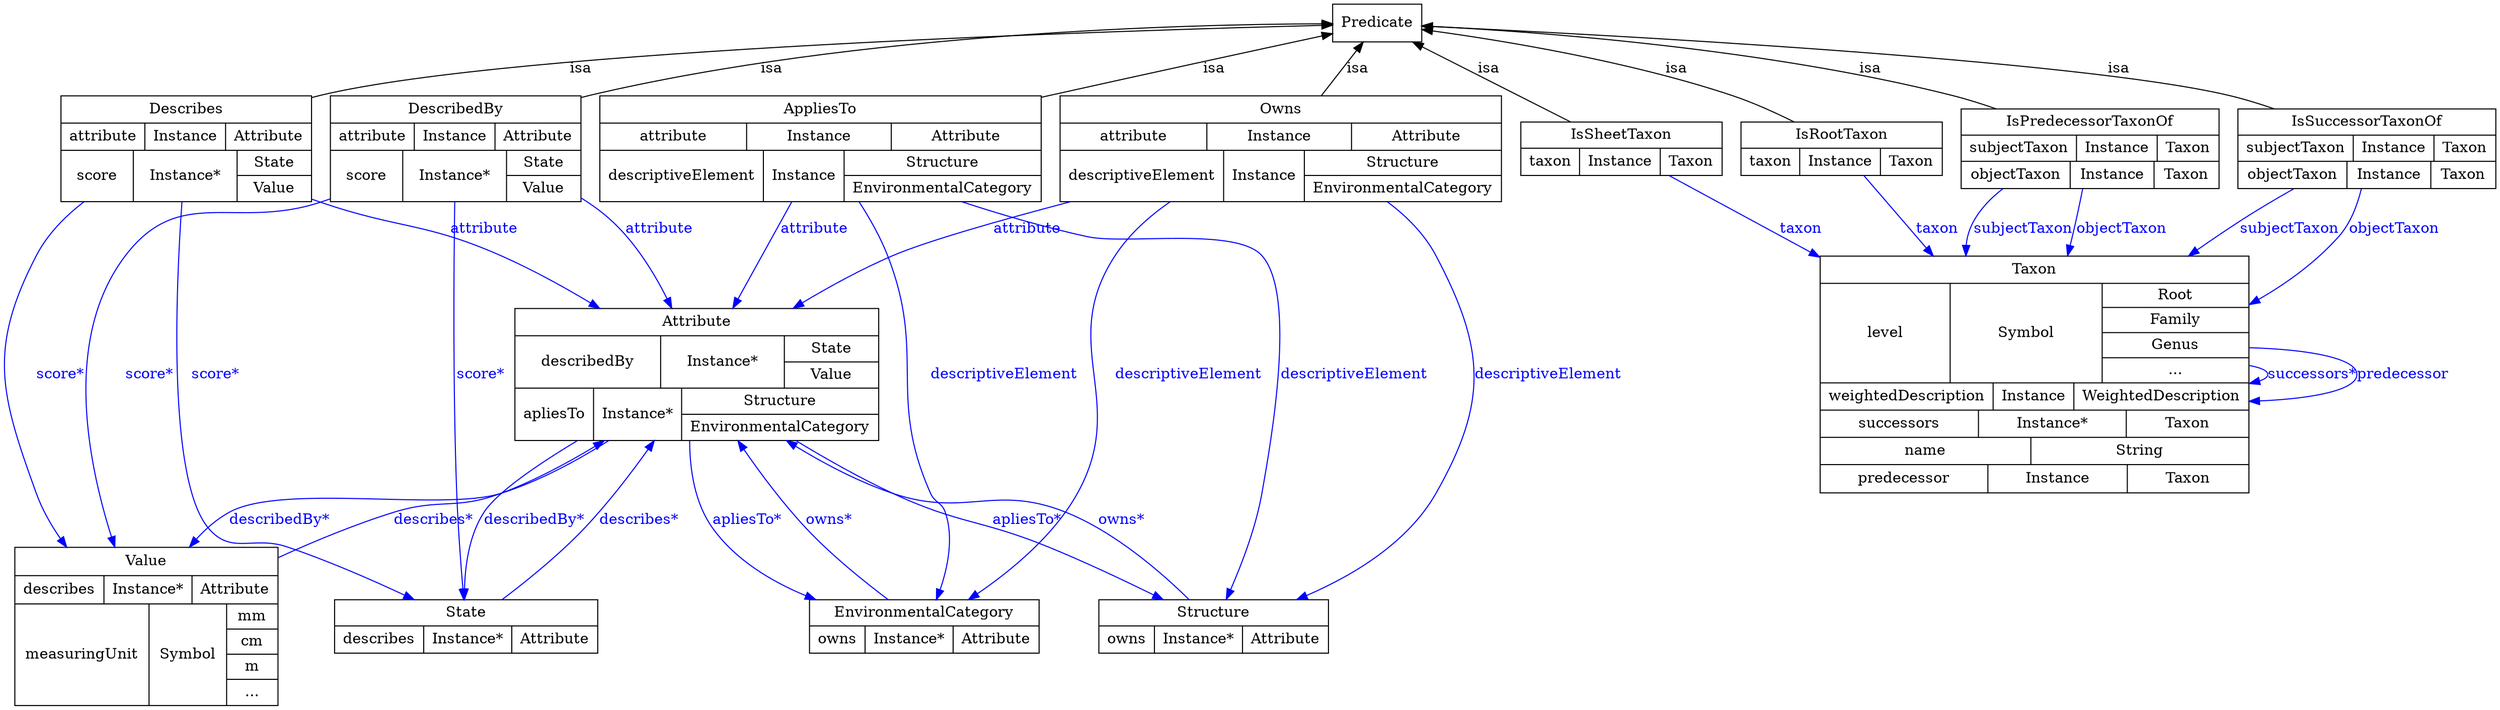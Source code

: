 digraph taxonomyOntology {
	node [label="\N"];
	graph [bb="0,0,2141.4,678"];
	Attribute [label="{Attribute|{describedBy|Instance*|{State|Value}}|{apliesTo|Instance*|{Structure|EnvironmentalCategory}}}", shape=record, color="0.0,0.0,0.0", fontcolor="0.0,0.0,0.0", pos="604.37,319", rects="449.87,356.5,758.87,381.5 449.87,306.5,573.87,356.5 573.87,306.5,677.87,356.5 677.87,331.5,758.87,356.5 677.87,306.5,758.87,331.5\
 449.87,256.5,520.87,306.5 520.87,256.5,595.87,306.5 595.87,281.5,758.87,306.5 595.87,256.5,758.87,281.5", width="4.2778", height="1.75"];
	State [label="{State|{describes|Instance*|{Attribute}}}", shape=record, color="0.0,0.0,0.0", fontcolor="0.0,0.0,0.0", pos="407.37,76", rects="295.87,76,518.87,101 295.87,51,374.87,76 374.87,51,449.87,76 449.87,51,518.87,76", width="3.0833", height="0.70833"];
	Value [label="{Value|{describes|Instance*|{Attribute}}|{measuringUnit|Symbol|{mm|cm|m|...}}}", shape=record, color="0.0,0.0,0.0", fontcolor="0.0,0.0,0.0", pos="129.37,76", rects="17.867,126,240.87,151 17.867,101,96.867,126 96.867,101,171.87,126 171.87,101,240.87,126 17.867,1,127.87,101 127.87,1,195.87,101 \
195.87,76,240.87,101 195.87,51,240.87,76 195.87,26,240.87,51 195.87,1,240.87,26", width="3.0833", height="2.0972"];
	Structure [label="{Structure|{owns|Instance*|{Attribute}}}", shape=record, color="0.0,0.0,0.0", fontcolor="0.0,0.0,0.0", pos="1065.4,76", rects="968.87,76,1161.9,101 968.87,51,1017.9,76 1017.9,51,1092.9,76 1092.9,51,1161.9,76", width="2.6667", height="0.70833"];
	EnvironmentalCategory [label="{EnvironmentalCategory|{owns|Instance*|{Attribute}}}", shape=record, color="0.0,0.0,0.0", fontcolor="0.0,0.0,0.0", pos="775.37,76", rects="678.87,76,871.87,101 678.87,51,727.87,76 727.87,51,802.87,76 802.87,51,871.87,76", width="2.6667", height="0.70833"];
	Taxon [label="{Taxon|{level|Symbol|{Root|Family|Genus|...}}|{weightedDescription|Instance|{WeightedDescription}}|{successors|Instance*|{Taxon}\
}|{name|String}|{predecessor|Instance|{Taxon}}}", shape=record, color="0.0,0.0,0.0", fontcolor="0.0,0.0,0.0", pos="1734.4,319", rects="1551.9,406.5,1916.9,431.5 1551.9,306.5,1662.9,406.5 1662.9,306.5,1792.9,406.5 1792.9,381.5,1916.9,406.5 1792.9,356.5,1916.9,381.5\
 1792.9,331.5,1916.9,356.5 1792.9,306.5,1916.9,331.5 1551.9,281.5,1696.9,306.5 1696.9,281.5,1766.9,306.5 1766.9,281.5,1916.9,306.5\
 1551.9,256.5,1689.9,281.5 1689.9,256.5,1812.9,281.5 1812.9,256.5,1916.9,281.5 1551.9,231.5,1732.9,256.5 1732.9,231.5,1916.9,\
256.5 1551.9,206.5,1695.9,231.5 1695.9,206.5,1813.9,231.5 1813.9,206.5,1916.9,231.5", width="5.0556", height="3.1389"];
	Predicate [label=Predicate, shape=box, color="0.0,0.0,0.0", fontcolor="0.0,0.0,0.0", pos="1153.4,660", width="1.0556", height="0.5"];
	AppliesTo [label="{AppliesTo|{attribute|Instance|{Attribute}}|{descriptiveElement|Instance|{Structure|EnvironmentalCategory}}}", shape=record, color="0.0,0.0,0.0", fontcolor="0.0,0.0,0.0", pos="696.37,537", rects="510.87,562,881.87,587 510.87,537,631.87,562 631.87,537,756.87,562 756.87,537,881.87,562 510.87,487,648.87,537 648.87,487,718.87,\
537 718.87,512,881.87,537 718.87,487,881.87,512", width="5.1389", height="1.4028"];
	Owns [label="{Owns|{attribute|Instance|{Attribute}}|{descriptiveElement|Instance|{Structure|EnvironmentalCategory}}}", shape=record, color="0.0,0.0,0.0", fontcolor="0.0,0.0,0.0", pos="1084.4,537", rects="898.87,562,1269.9,587 898.87,537,1019.9,562 1019.9,537,1144.9,562 1144.9,537,1269.9,562 898.87,487,1036.9,537 1036.9,487,1106.9,\
537 1106.9,512,1269.9,537 1106.9,487,1269.9,512", width="5.1389", height="1.4028"];
	Describes [label="{Describes|{attribute|Instance|{Attribute}}|{score|Instance*|{State|Value}}}", shape=record, color="0.0,0.0,0.0", fontcolor="0.0,0.0,0.0", pos="169.37,537", rects="66.867,562,271.87,587 66.867,537,132.87,562 132.87,537,202.87,562 202.87,537,271.87,562 66.867,487,126.87,537 126.87,487,210.87,\
537 210.87,512,271.87,537 210.87,487,271.87,512", width="2.8333", height="1.4028"];
	DescribedBy [label="{DescribedBy|{attribute|Instance|{Attribute}}|{score|Instance*|{State|Value}}}", shape=record, color="0.0,0.0,0.0", fontcolor="0.0,0.0,0.0", pos="391.37,537", rects="288.87,562,493.87,587 288.87,537,354.87,562 354.87,537,424.87,562 424.87,537,493.87,562 288.87,487,348.87,537 348.87,487,432.87,\
537 432.87,512,493.87,537 432.87,487,493.87,512", width="2.8333", height="1.4028"];
	IsSheetTaxon [label="{IsSheetTaxon|{taxon|Instance|{Taxon}}}", shape=record, color="0.0,0.0,0.0", fontcolor="0.0,0.0,0.0", pos="1374.4,537", rects="1286.9,537,1461.9,562 1286.9,512,1336.9,537 1336.9,512,1406.9,537 1406.9,512,1461.9,537", width="2.4167", height="0.70833"];
	IsRootTaxon [label="{IsRootTaxon|{taxon|Instance|{Taxon}}}", shape=record, color="0.0,0.0,0.0", fontcolor="0.0,0.0,0.0", pos="1566.4,537", rects="1478.9,537,1653.9,562 1478.9,512,1528.9,537 1528.9,512,1598.9,537 1598.9,512,1653.9,537", width="2.4167", height="0.70833"];
	IsPredecessorTaxonOf [label="{IsPredecessorTaxonOf|{subjectTaxon|Instance|{Taxon}}|{objectTaxon|Instance|{Taxon}}}", shape=record, color="0.0,0.0,0.0", fontcolor="0.0,0.0,0.0", pos="1784.4,537", rects="1671.4,549.5,1897.4,574.5 1671.4,524.5,1772.4,549.5 1772.4,524.5,1842.4,549.5 1842.4,524.5,1897.4,549.5 1671.4,499.5,1767.4,524.5\
 1767.4,499.5,1839.4,524.5 1839.4,499.5,1897.4,524.5", width="3.1389", height="1.0556"];
	IsSuccessorTaxonOf [label="{IsSuccessorTaxonOf|{subjectTaxon|Instance|{Taxon}}|{objectTaxon|Instance|{Taxon}}}", shape=record, color="0.0,0.0,0.0", fontcolor="0.0,0.0,0.0", pos="2028.4,537", rects="1915.4,549.5,2141.4,574.5 1915.4,524.5,2016.4,549.5 2016.4,524.5,2086.4,549.5 2086.4,524.5,2141.4,549.5 1915.4,499.5,2011.4,524.5\
 2011.4,499.5,2083.4,524.5 2083.4,499.5,2141.4,524.5", width="3.1389", height="1.0556"];
	Attribute -> State [style=filled, label="describedBy*", color="0.6666667,1.0,1.0", fontcolor="0.6666667,1.0,1.0", pos="e,406.12,101 490.61,256.34 465.55,237.49 441.65,214.61 425.37,188 411.28,164.98 407.12,134.52 406.29,111.18", lp="468.37,179"];
	Attribute -> Value [style=filled, label="describedBy*", color="0.6666667,1.0,1.0", fontcolor="0.6666667,1.0,1.0", pos="e,163.26,151.17 528.98,256.21 501.49,236.7 469.08,217.35 436.37,206 386.68,188.75 245.45,215.09 200.37,188 188.38,180.8 178.08,170.71\
 169.35,159.5", lp="243.37,179"];
	Attribute -> Structure [style=filled, label="apliesTo*", color="0.6666667,1.0,1.0", fontcolor="0.6666667,1.0,1.0", pos="e,1000.4,101.02 691.48,256.21 716.98,238.99 745.29,220.96 772.37,206 844.26,166.27 930.66,129.14 990.93,104.82", lp="865.37,179"];
	Attribute -> EnvironmentalCategory [style=filled, label="apliesTo*", color="0.6666667,1.0,1.0", fontcolor="0.6666667,1.0,1.0", pos="e,710.72,101.02 601.56,256.49 603.07,228.11 608.95,195.31 625.37,170 643.55,141.97 673.35,120.79 701.62,105.7", lp="655.37,179"];
	State -> Attribute [style=filled, label="describes*", color="0.6666667,1.0,1.0", fontcolor="0.6666667,1.0,1.0", pos="e,570.43,256.2 439.54,101.09 461.27,118.94 489.81,144.25 511.37,170 531.15,193.64 549.81,221.84 565.15,247.31", lp="557.37,179"];
	Taxon -> Taxon [style=filled, label="successors*", color="0.6666667,1.0,1.0", fontcolor="0.6666667,1.0,1.0", pos="e,1917,309.97 1917,328.03 1927.9,325.87 1934.4,322.86 1934.4,319 1934.4,316.53 1931.7,314.4 1926.9,312.63", lp="1973.9,319"];
	Taxon -> Taxon [style=filled, label=predecessor, color="0.6666667,1.0,1.0", fontcolor="0.6666667,1.0,1.0", pos="e,1916.9,292.95 1916.9,345.05 1970.5,343.64 2013.4,334.96 2013.4,319 2013.4,304.07 1975.8,295.51 1927.1,293.31", lp="2053.9,319"];
	Value -> Attribute [style=filled, label="describes*", color="0.6666667,1.0,1.0", fontcolor="0.6666667,1.0,1.0", pos="e,525.19,256.33 241.02,141.52 273.8,158.64 310.28,175.72 345.37,188 384.28,201.63 398.29,190.18 436.37,206 464.07,217.51 491.98,\
233.9 516.87,250.65", lp="379.37,179"];
	Predicate -> AppliesTo [label=isa, color="0.0,0.0,0.0", fontcolor="0.0,0.0,0.0", dir=back, pos="s,1115.2,649.72 1105.4,647.08 1052.3,632.79 963.42,608.88 882.06,586.98", lp="1027.4,615"];
	AppliesTo -> Attribute [style=filled, label=attribute, color="0.6666667,1.0,1.0", fontcolor="0.6666667,1.0,1.0", pos="e,630.81,381.66 675.26,486.99 663.29,458.62 648.1,422.63 634.85,391.24", lp="692.37,459"];
	AppliesTo -> Structure [style=filled, label=descriptiveElement, color="0.6666667,1.0,1.0", fontcolor="0.6666667,1.0,1.0", pos="e,1071.4,101.13 816.38,486.93 853.63,473.08 895.2,459.31 934.37,450 967.89,442.03 1065.5,457.74 1088.4,432 1129.8,385.4 1091.8,191.68\
 1073.7,111.25", lp="1168.4,319"];
	AppliesTo -> EnvironmentalCategory [style=filled, label=descriptiveElement, color="0.6666667,1.0,1.0", fontcolor="0.6666667,1.0,1.0", pos="e,801.26,101.23 736.49,486.82 748.04,470.2 759.6,451.05 767.37,432 805.9,337.47 757.57,294.55 808.37,206 814.48,195.34 824.23,199.17\
 829.37,188 841.66,161.28 825.56,131.27 807.82,109.05", lp="869.37,319"];
	Predicate -> Owns [label=isa, color="0.0,0.0,0.0", fontcolor="0.0,0.0,0.0", dir=back, pos="s,1143.2,641.85 1138.3,633.1 1130.7,619.63 1121.3,602.87 1112.5,587.14", lp="1142.4,615"];
	Owns -> Attribute [style=filled, label=attribute, color="0.6666667,1.0,1.0", fontcolor="0.6666667,1.0,1.0", pos="e,688.03,381.68 908.59,486.99 863.23,471.63 815.16,453.12 772.37,432 746.71,419.34 720.38,403.3 696.4,387.32", lp="880.37,459"];
	Owns -> Structure [style=filled, label=descriptiveElement, color="0.6666667,1.0,1.0", fontcolor="0.6666667,1.0,1.0", pos="e,1120.8,101.03 1186.6,486.86 1206.6,472.08 1224.9,453.87 1236.4,432 1283,343.05 1281,295.99 1236.4,206 1214.2,161.31 1168.5,127.82\
 1129.9,106.04", lp="1332.4,319"];
	Owns -> EnvironmentalCategory [style=filled, label=descriptiveElement, color="0.6666667,1.0,1.0", fontcolor="0.6666667,1.0,1.0", pos="e,820.09,101.06 1012.3,486.96 994.72,471.32 977.69,452.69 966.37,432 917.53,342.78 980.5,294.5 930.37,206 906.51,163.88 863.41,129.44\
 828.71,106.61", lp="1027.4,319"];
	Predicate -> Describes [label=isa, color="0.0,0.0,0.0", fontcolor="0.0,0.0,0.0", dir=back, pos="s,1115.2,658.81 1104.8,658.46 945.05,653.02 437.42,632.56 280.37,588 277.61,587.22 274.84,586.38 272.06,585.49", lp="516.37,615"];
	Describes -> Attribute [style=filled, label=attribute, color="0.6666667,1.0,1.0", fontcolor="0.6666667,1.0,1.0", pos="e,520.63,381.52 272.02,489.41 274.83,488.24 277.61,487.11 280.37,486 348.45,458.65 370.71,464.75 436.37,432 461.97,419.23 488.28\
,403.15 512.25,387.17", lp="418.37,459"];
	Describes -> State [style=filled, label="score*", color="0.6666667,1.0,1.0", fontcolor="0.6666667,1.0,1.0", pos="e,361.38,101.04 163.76,486.89 154.95,398 142.48,217.55 180.37,170 200.12,145.21 219.61,162.92 249.37,152 284.59,139.07 322.52,120.98\
 352.38,105.69", lp="185.87,319"];
	Describes -> Value [style=filled, label="score*", color="0.6666667,1.0,1.0", fontcolor="0.6666667,1.0,1.0", pos="e,58.627,151.21 76.89,486.9 57.763,471.92 40.169,453.6 29.367,432 -15.553,342.16 -2.9768,301.09 29.367,206 34.847,189.89 43.219,\
174.21 52.835,159.65", lp="49.867,319"];
	Predicate -> DescribedBy [label=isa, color="0.0,0.0,0.0", fontcolor="0.0,0.0,0.0", dir=back, pos="s,1115.2,657.39 1105.1,656.67 974.42,647.34 616.26,619.57 502.37,588 499.61,587.24 496.83,586.41 494.05,585.53", lp="731.37,615"];
	DescribedBy -> Attribute [style=filled, label=attribute, color="0.6666667,1.0,1.0", fontcolor="0.6666667,1.0,1.0", pos="e,571.26,381.58 482.75,486.85 490.76,480.95 498.44,474.64 505.37,468 528.73,445.6 549.48,416.74 565.87,390.4", lp="547.37,459"];
	DescribedBy -> State [style=filled, label="score*", color="0.6666667,1.0,1.0", fontcolor="0.6666667,1.0,1.0", pos="e,405.8,101.4 392.32,486.8 393.64,421.93 396.34,305.51 400.37,206 401.66,174.04 403.66,137.7 405.2,111.57", lp="420.87,319"];
	DescribedBy -> Value [style=filled, label="score*", color="0.6666667,1.0,1.0", fontcolor="0.6666667,1.0,1.0", pos="e,99.849,151.29 288.75,489.31 285.93,488.18 283.14,487.07 280.37,486 206.43,457.4 157.18,495.98 110.37,432 53.417,354.16 72.842,\
239.17 96.761,161.1", lp="130.87,319"];
	Predicate -> IsSheetTaxon [label=isa, color="0.0,0.0,0.0", fontcolor="0.0,0.0,0.0", dir=back, pos="s,1186,641.85 1194.8,636.93 1233.1,615.6 1289.9,583.98 1329.4,562.05", lp="1253.4,615"];
	IsSheetTaxon -> Taxon [style=filled, label=taxon, color="0.6666667,1.0,1.0", fontcolor="0.6666667,1.0,1.0", pos="e,1551.8,429.54 1415.7,511.99 1447.8,492.53 1494.9,463.99 1543.1,434.81", lp="1529.4,459"];
	Predicate -> IsRootTaxon [label=isa, color="0.0,0.0,0.0", fontcolor="0.0,0.0,0.0", dir=back, pos="s,1191.4,654.7 1201.4,653.15 1264.6,643.25 1378.2,622.27 1470.4,588 1488.9,581.1 1508.4,571.28 1525,562.09", lp="1421.4,615"];
	IsRootTaxon -> Taxon [style=filled, label=taxon, color="0.6666667,1.0,1.0", fontcolor="0.6666667,1.0,1.0", pos="e,1647.6,431.56 1585.6,511.99 1599.8,493.62 1620.2,467.17 1641.3,439.71", lp="1648.4,459"];
	EnvironmentalCategory -> Attribute [style=filled, label="owns*", color="0.6666667,1.0,1.0", fontcolor="0.6666667,1.0,1.0", pos="e,648,256.19 757.38,101.09 743.86,120 724.89,146.58 708.37,170 690.48,195.36 670.98,223.23 653.75,247.94", lp="727.37,179"];
	Predicate -> IsPredecessorTaxonOf [label=isa, color="0.0,0.0,0.0", fontcolor="0.0,0.0,0.0", dir=back, pos="s,1191.4,658.14 1201.5,657.54 1292.9,651.93 1497.2,634.82 1662.4,588 1675.4,584.31 1688.9,579.6 1702,574.56", lp="1590.4,615"];
	IsPredecessorTaxonOf -> Taxon [style=filled, label=subjectTaxon, color="0.6666667,1.0,1.0", fontcolor="0.6666667,1.0,1.0", pos="e,1673.9,431.62 1708.7,499.49 1697.7,490.7 1687.9,480.25 1681.4,468 1676.9,459.64 1674.6,450.83 1674,441.83", lp="1723.9,459"];
	IsPredecessorTaxonOf -> Taxon [style=filled, label=objectTaxon, color="0.6666667,1.0,1.0", fontcolor="0.6666667,1.0,1.0", pos="e,1762.2,431.84 1776.9,499.25 1773.7,483.94 1770,466.1 1766.4,450 1765.8,447.31 1765.1,444.59 1764.5,441.85", lp="1808.4,459"];
	Predicate -> IsSuccessorTaxonOf [label=isa, color="0.0,0.0,0.0", fontcolor="0.0,0.0,0.0", dir=back, pos="s,1191.8,657.97 1202.1,657.4 1346.9,649.35 1772.2,623.27 1906.4,588 1919.8,584.47 1933.7,579.76 1947.1,574.62", lp="1808.4,615"];
	IsSuccessorTaxonOf -> Taxon [style=filled, label=subjectTaxon, color="0.6666667,1.0,1.0", fontcolor="0.6666667,1.0,1.0", pos="e,1867.7,431.53 1964,499.4 1948.2,489.58 1931.4,478.73 1916.4,468 1903,458.44 1889.2,448.2 1875.7,437.72", lp="1958.9,459"];
	IsSuccessorTaxonOf -> Taxon [style=filled, label=objectTaxon, color="0.6666667,1.0,1.0", fontcolor="0.6666667,1.0,1.0", pos="e,1916.9,383.44 2023.6,499.47 2019.8,482.78 2013.2,463.82 2001.4,450 1980.5,425.56 1953.9,405.25 1925.7,388.52", lp="2050.4,459"];
	Structure -> Attribute [style=filled, label="owns*", color="0.6666667,1.0,1.0", fontcolor="0.6666667,1.0,1.0", pos="e,681.87,256.22 1037.1,101.07 1005.7,127.32 952.58,167.53 899.37,188 846.16,208.46 825.59,185.57 772.37,206 743.92,216.92 715.47\
,233.4 690.28,250.43", lp="953.37,179"];
}
